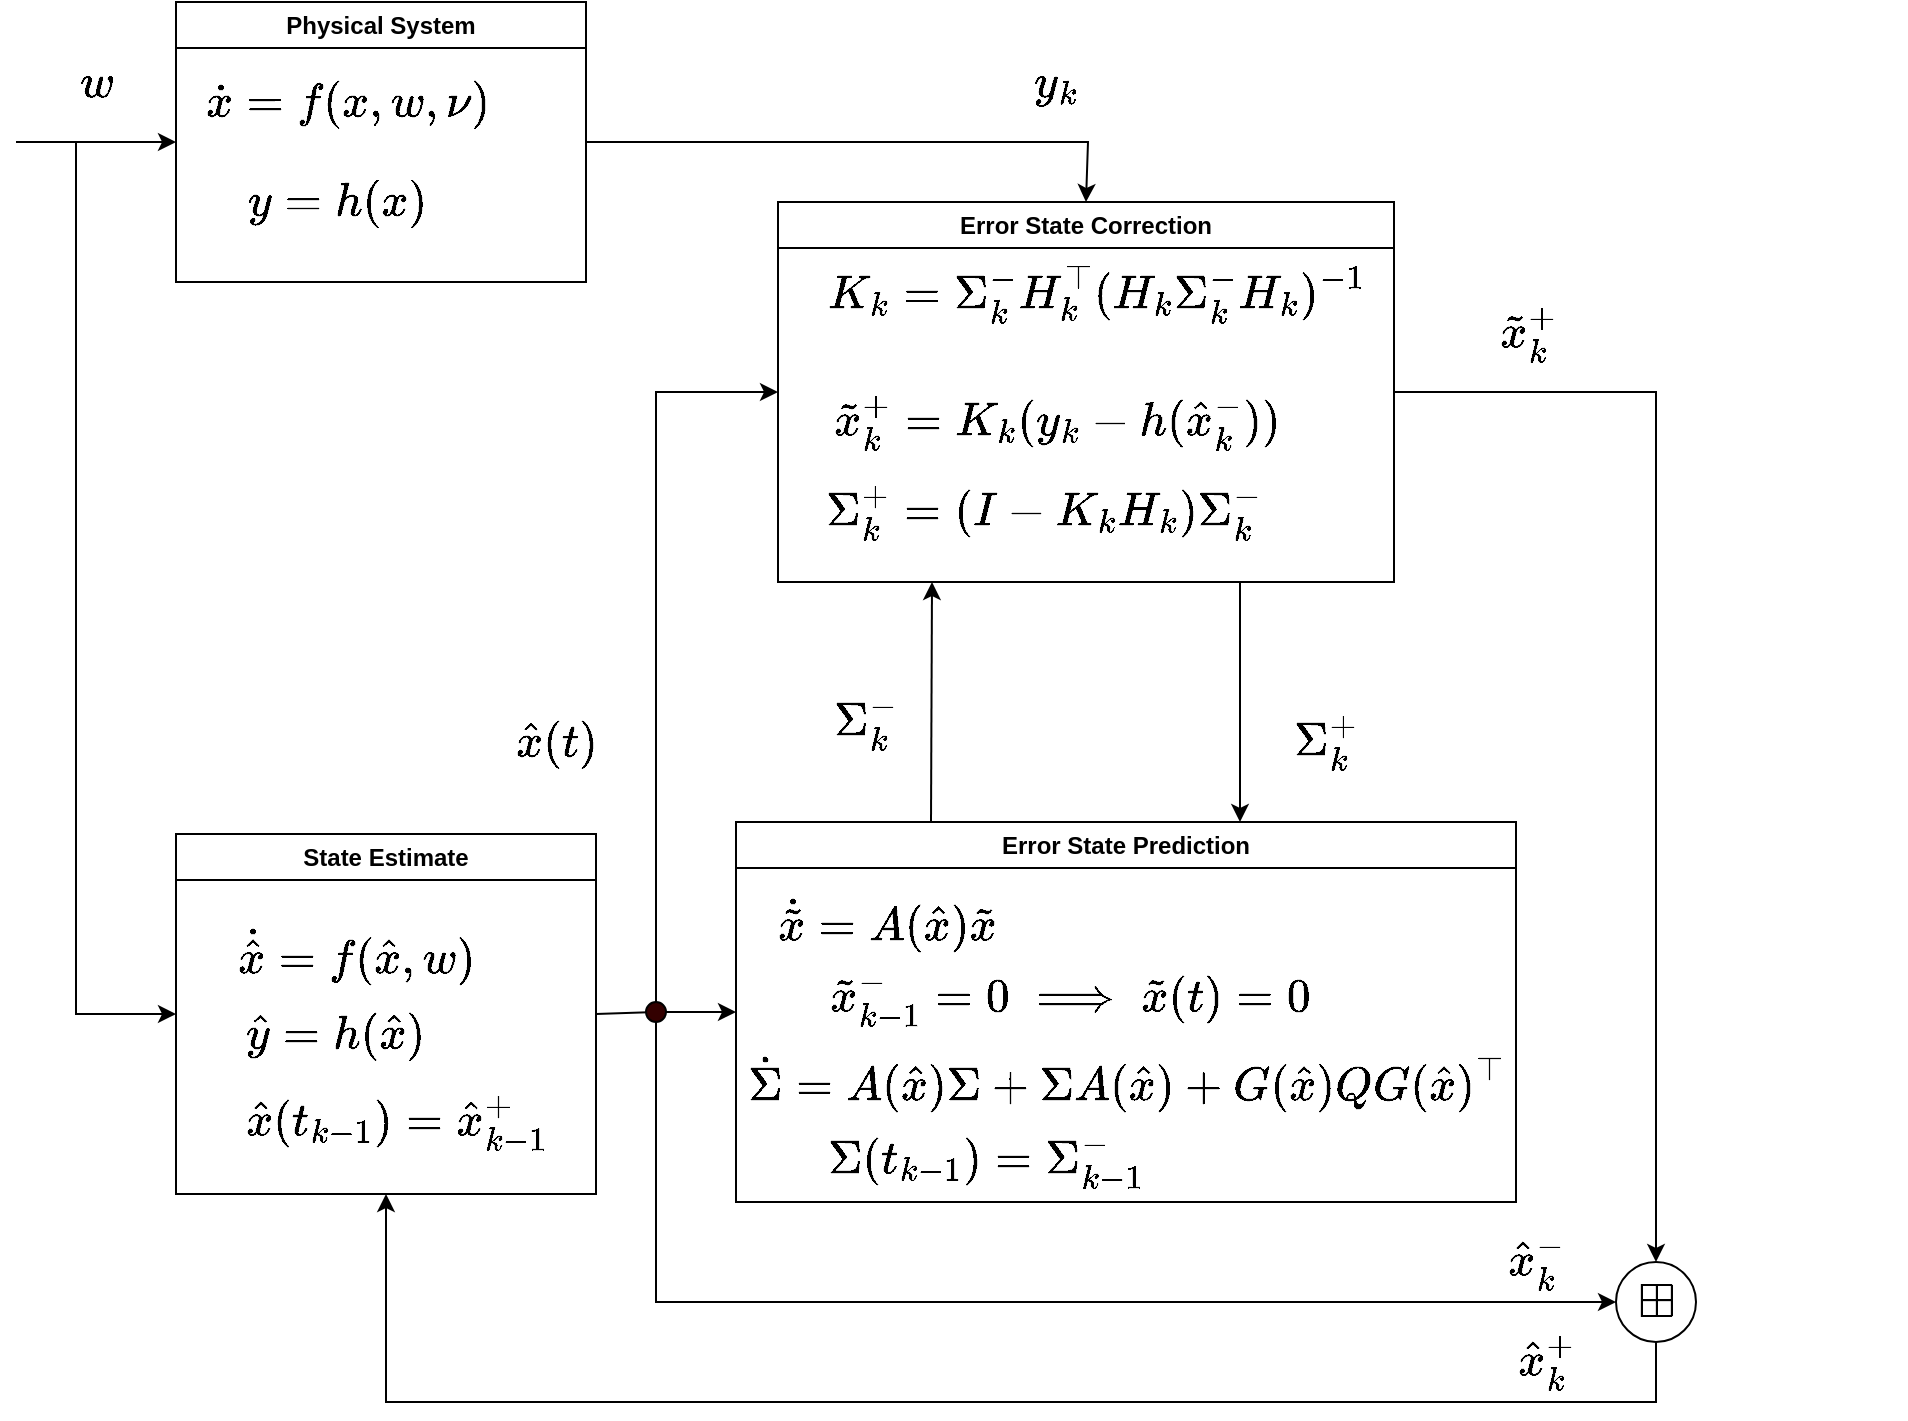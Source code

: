<mxfile version="20.8.16" type="device"><diagram name="Page-1" id="_il2WPFkDaWKBufmV46b"><mxGraphModel dx="1242" dy="878" grid="1" gridSize="10" guides="1" tooltips="1" connect="1" arrows="1" fold="1" page="1" pageScale="1" pageWidth="850" pageHeight="1100" math="1" shadow="0"><root><mxCell id="0"/><mxCell id="1" parent="0"/><mxCell id="ASzktHrnQycSI11mMBRJ-1" value="Physical System" style="swimlane;whiteSpace=wrap;html=1;" parent="1" vertex="1"><mxGeometry x="90" y="70" width="205" height="140" as="geometry"/></mxCell><mxCell id="ASzktHrnQycSI11mMBRJ-3" value="&lt;font style=&quot;font-size: 20px;&quot;&gt;$$y = h(x)$$&lt;/font&gt;" style="text;html=1;align=center;verticalAlign=middle;resizable=0;points=[];autosize=1;strokeColor=none;fillColor=none;" parent="ASzktHrnQycSI11mMBRJ-1" vertex="1"><mxGeometry x="10" y="80" width="140" height="40" as="geometry"/></mxCell><mxCell id="ASzktHrnQycSI11mMBRJ-2" value="&lt;font style=&quot;font-size: 20px;&quot;&gt;$$\dot{x} = f(x, w, \nu)$$&lt;/font&gt;" style="text;html=1;align=center;verticalAlign=middle;resizable=0;points=[];autosize=1;strokeColor=none;fillColor=none;" parent="ASzktHrnQycSI11mMBRJ-1" vertex="1"><mxGeometry x="-35" y="30" width="240" height="40" as="geometry"/></mxCell><mxCell id="ASzktHrnQycSI11mMBRJ-4" value="State Estimate" style="swimlane;whiteSpace=wrap;html=1;" parent="1" vertex="1"><mxGeometry x="90" y="486" width="210" height="180" as="geometry"/></mxCell><mxCell id="ASzktHrnQycSI11mMBRJ-5" value="&lt;font style=&quot;font-size: 20px;&quot;&gt;$$\dot{\hat{x}} = f(\hat{x}, w)$$&lt;/font&gt;" style="text;html=1;align=center;verticalAlign=middle;resizable=0;points=[];autosize=1;strokeColor=none;fillColor=none;" parent="ASzktHrnQycSI11mMBRJ-4" vertex="1"><mxGeometry x="-60" y="40" width="300" height="40" as="geometry"/></mxCell><mxCell id="ASzktHrnQycSI11mMBRJ-6" value="&lt;font style=&quot;font-size: 20px;&quot;&gt;$$\hat{y} = h(\hat{x})$$&lt;/font&gt;" style="text;html=1;align=center;verticalAlign=middle;resizable=0;points=[];autosize=1;strokeColor=none;fillColor=none;" parent="ASzktHrnQycSI11mMBRJ-4" vertex="1"><mxGeometry x="-36" y="80" width="230" height="40" as="geometry"/></mxCell><mxCell id="ASzktHrnQycSI11mMBRJ-7" value="&lt;font style=&quot;font-size: 20px;&quot;&gt;$$\hat{x}(t_{k-1})=\hat{x}^+_{k-1}$$&lt;/font&gt;" style="text;html=1;align=center;verticalAlign=middle;resizable=0;points=[];autosize=1;strokeColor=none;fillColor=none;" parent="ASzktHrnQycSI11mMBRJ-4" vertex="1"><mxGeometry x="-60" y="125" width="340" height="40" as="geometry"/></mxCell><mxCell id="ASzktHrnQycSI11mMBRJ-8" value="" style="endArrow=classic;html=1;rounded=0;fontSize=20;entryX=0;entryY=0.5;entryDx=0;entryDy=0;" parent="1" target="ASzktHrnQycSI11mMBRJ-1" edge="1"><mxGeometry width="50" height="50" relative="1" as="geometry"><mxPoint x="10" y="140" as="sourcePoint"/><mxPoint x="90" y="160" as="targetPoint"/></mxGeometry></mxCell><mxCell id="ASzktHrnQycSI11mMBRJ-9" value="$$w$$" style="text;html=1;align=center;verticalAlign=middle;resizable=0;points=[];autosize=1;strokeColor=none;fillColor=none;fontSize=20;" parent="1" vertex="1"><mxGeometry x="10" y="90" width="80" height="40" as="geometry"/></mxCell><mxCell id="ASzktHrnQycSI11mMBRJ-10" value="" style="endArrow=classic;html=1;rounded=0;fontSize=20;entryX=0;entryY=0.5;entryDx=0;entryDy=0;" parent="1" target="ASzktHrnQycSI11mMBRJ-4" edge="1"><mxGeometry width="50" height="50" relative="1" as="geometry"><mxPoint x="40" y="140" as="sourcePoint"/><mxPoint x="450" y="320" as="targetPoint"/><Array as="points"><mxPoint x="40" y="576"/></Array></mxGeometry></mxCell><mxCell id="ASzktHrnQycSI11mMBRJ-12" value="Error State Prediction" style="swimlane;whiteSpace=wrap;html=1;" parent="1" vertex="1"><mxGeometry x="370" y="480" width="390" height="190" as="geometry"/></mxCell><mxCell id="ASzktHrnQycSI11mMBRJ-13" value="&lt;font style=&quot;font-size: 20px;&quot;&gt;$$\dot{\tilde{x}} = A(\hat{x})\tilde{x}$$&lt;/font&gt;" style="text;html=1;align=center;verticalAlign=middle;resizable=0;points=[];autosize=1;strokeColor=none;fillColor=none;" parent="ASzktHrnQycSI11mMBRJ-12" vertex="1"><mxGeometry x="-100" y="30" width="350" height="40" as="geometry"/></mxCell><mxCell id="ASzktHrnQycSI11mMBRJ-14" value="&lt;font style=&quot;font-size: 20px;&quot;&gt;$$\tilde{x}_{k-1}^-=0&lt;br&gt;\implies \tilde{x}(t)=0$$&lt;/font&gt;" style="text;html=1;align=center;verticalAlign=middle;resizable=0;points=[];autosize=1;strokeColor=none;fillColor=none;" parent="ASzktHrnQycSI11mMBRJ-12" vertex="1"><mxGeometry x="52" y="59" width="230" height="60" as="geometry"/></mxCell><mxCell id="ASzktHrnQycSI11mMBRJ-17" value="&lt;span style=&quot;font-size: 20px;&quot;&gt;$$\dot{\Sigma} = A(\hat{x})\Sigma + \Sigma A(\hat{x}) + G(\hat{x}) Q G(\hat{x})^\top$$&lt;/span&gt;" style="text;html=1;align=center;verticalAlign=middle;resizable=0;points=[];autosize=1;strokeColor=none;fillColor=none;" parent="ASzktHrnQycSI11mMBRJ-12" vertex="1"><mxGeometry x="-195" y="110" width="780" height="40" as="geometry"/></mxCell><mxCell id="ASzktHrnQycSI11mMBRJ-18" value="&lt;span style=&quot;font-size: 20px;&quot;&gt;$$\Sigma(t_{k-1}) = \Sigma_{k-1}^-$$&lt;/span&gt;" style="text;html=1;align=center;verticalAlign=middle;resizable=0;points=[];autosize=1;strokeColor=none;fillColor=none;" parent="ASzktHrnQycSI11mMBRJ-12" vertex="1"><mxGeometry x="-50" y="150" width="350" height="40" as="geometry"/></mxCell><mxCell id="ASzktHrnQycSI11mMBRJ-15" value="" style="endArrow=classic;html=1;rounded=0;fontSize=20;entryX=0;entryY=0.5;entryDx=0;entryDy=0;exitX=1;exitY=0.5;exitDx=0;exitDy=0;" parent="1" source="ASzktHrnQycSI11mMBRJ-4" target="ASzktHrnQycSI11mMBRJ-12" edge="1"><mxGeometry width="50" height="50" relative="1" as="geometry"><mxPoint x="20" y="170" as="sourcePoint"/><mxPoint x="100" y="170" as="targetPoint"/><Array as="points"><mxPoint x="330" y="575"/></Array></mxGeometry></mxCell><mxCell id="ASzktHrnQycSI11mMBRJ-16" value="$$\hat{x}(t)$$" style="text;html=1;align=center;verticalAlign=middle;resizable=0;points=[];autosize=1;strokeColor=none;fillColor=none;fontSize=20;" parent="1" vertex="1"><mxGeometry x="210" y="420" width="140" height="40" as="geometry"/></mxCell><mxCell id="ASzktHrnQycSI11mMBRJ-19" value="Error State Correction" style="swimlane;whiteSpace=wrap;html=1;" parent="1" vertex="1"><mxGeometry x="391" y="170" width="308" height="190" as="geometry"/></mxCell><mxCell id="ASzktHrnQycSI11mMBRJ-22" value="&lt;span style=&quot;font-size: 20px;&quot;&gt;$$\Sigma_k^+=(I-K_kH_k)\Sigma_k^-$$&lt;/span&gt;" style="text;html=1;align=center;verticalAlign=middle;resizable=0;points=[];autosize=1;strokeColor=none;fillColor=none;" parent="ASzktHrnQycSI11mMBRJ-19" vertex="1"><mxGeometry x="-57" y="135" width="380" height="40" as="geometry"/></mxCell><mxCell id="ASzktHrnQycSI11mMBRJ-20" value="&lt;font style=&quot;font-size: 20px;&quot;&gt;$$K_k=\Sigma_k^-H_k^\top(H_k\Sigma_k^-H_k)^{-1}$$&lt;/font&gt;" style="text;html=1;align=center;verticalAlign=middle;resizable=0;points=[];autosize=1;strokeColor=none;fillColor=none;" parent="ASzktHrnQycSI11mMBRJ-19" vertex="1"><mxGeometry x="-101" y="26" width="520" height="40" as="geometry"/></mxCell><mxCell id="ASzktHrnQycSI11mMBRJ-21" value="&lt;font style=&quot;font-size: 20px;&quot;&gt;$$\tilde{x}_k^+ = K_k (y_k - h(\hat{x}_k^-))$$&lt;/font&gt;" style="text;html=1;align=center;verticalAlign=middle;resizable=0;points=[];autosize=1;strokeColor=none;fillColor=none;" parent="ASzktHrnQycSI11mMBRJ-19" vertex="1"><mxGeometry x="-71" y="90" width="420" height="40" as="geometry"/></mxCell><mxCell id="ASzktHrnQycSI11mMBRJ-25" value="" style="endArrow=classic;html=1;rounded=0;fontSize=20;exitX=0.25;exitY=0;exitDx=0;exitDy=0;entryX=0.25;entryY=1;entryDx=0;entryDy=0;" parent="1" source="ASzktHrnQycSI11mMBRJ-12" target="ASzktHrnQycSI11mMBRJ-19" edge="1"><mxGeometry width="50" height="50" relative="1" as="geometry"><mxPoint x="750" y="282" as="sourcePoint"/><mxPoint x="812" y="282" as="targetPoint"/><Array as="points"/></mxGeometry></mxCell><mxCell id="ASzktHrnQycSI11mMBRJ-29" value="" style="endArrow=classic;html=1;rounded=0;fontSize=20;entryX=0;entryY=0.5;entryDx=0;entryDy=0;" parent="1" target="ASzktHrnQycSI11mMBRJ-19" edge="1"><mxGeometry width="50" height="50" relative="1" as="geometry"><mxPoint x="330" y="574" as="sourcePoint"/><mxPoint x="370" y="310" as="targetPoint"/><Array as="points"><mxPoint x="330" y="265"/></Array></mxGeometry></mxCell><mxCell id="ASzktHrnQycSI11mMBRJ-31" value="$$\boxplus$$" style="ellipse;whiteSpace=wrap;html=1;fontSize=20;" parent="1" vertex="1"><mxGeometry x="810" y="700" width="40" height="40" as="geometry"/></mxCell><mxCell id="ASzktHrnQycSI11mMBRJ-32" value="" style="endArrow=classic;html=1;rounded=0;fontSize=20;exitX=1;exitY=0.5;exitDx=0;exitDy=0;entryX=0.5;entryY=0;entryDx=0;entryDy=0;" parent="1" source="ASzktHrnQycSI11mMBRJ-19" target="ASzktHrnQycSI11mMBRJ-31" edge="1"><mxGeometry width="50" height="50" relative="1" as="geometry"><mxPoint x="1160" y="290" as="sourcePoint"/><mxPoint x="1180" y="460" as="targetPoint"/><Array as="points"><mxPoint x="830" y="265"/></Array></mxGeometry></mxCell><mxCell id="ASzktHrnQycSI11mMBRJ-33" value="" style="endArrow=classic;html=1;rounded=0;fontSize=20;exitX=0.5;exitY=1;exitDx=0;exitDy=0;entryX=0.5;entryY=1;entryDx=0;entryDy=0;" parent="1" source="ASzktHrnQycSI11mMBRJ-31" target="ASzktHrnQycSI11mMBRJ-4" edge="1"><mxGeometry width="50" height="50" relative="1" as="geometry"><mxPoint x="860" y="190" as="sourcePoint"/><mxPoint x="720" y="800" as="targetPoint"/><Array as="points"><mxPoint x="830" y="770"/><mxPoint x="195" y="770"/></Array></mxGeometry></mxCell><mxCell id="ASzktHrnQycSI11mMBRJ-34" value="" style="endArrow=classic;html=1;rounded=0;fontSize=20;entryX=0;entryY=0.5;entryDx=0;entryDy=0;" parent="1" target="ASzktHrnQycSI11mMBRJ-31" edge="1"><mxGeometry width="50" height="50" relative="1" as="geometry"><mxPoint x="330" y="576" as="sourcePoint"/><mxPoint x="1250" y="490" as="targetPoint"/><Array as="points"><mxPoint x="330" y="720"/></Array></mxGeometry></mxCell><mxCell id="ASzktHrnQycSI11mMBRJ-36" value="$$\tilde{x}_k^+$$" style="text;html=1;align=center;verticalAlign=middle;resizable=0;points=[];autosize=1;strokeColor=none;fillColor=none;fontSize=20;" parent="1" vertex="1"><mxGeometry x="676" y="216" width="180" height="40" as="geometry"/></mxCell><mxCell id="ASzktHrnQycSI11mMBRJ-37" value="$$\hat{x}_k^+$$" style="text;html=1;align=center;verticalAlign=middle;resizable=0;points=[];autosize=1;strokeColor=none;fillColor=none;fontSize=20;" parent="1" vertex="1"><mxGeometry x="690" y="730" width="170" height="40" as="geometry"/></mxCell><mxCell id="ASzktHrnQycSI11mMBRJ-38" value="$$\hat{x}_k^-$$" style="text;html=1;align=center;verticalAlign=middle;resizable=0;points=[];autosize=1;strokeColor=none;fillColor=none;fontSize=20;" parent="1" vertex="1"><mxGeometry x="690" y="680" width="160" height="40" as="geometry"/></mxCell><mxCell id="ASzktHrnQycSI11mMBRJ-39" value="" style="endArrow=classic;html=1;rounded=0;fontSize=20;entryX=0.5;entryY=0;entryDx=0;entryDy=0;exitX=1;exitY=0.5;exitDx=0;exitDy=0;" parent="1" source="ASzktHrnQycSI11mMBRJ-1" target="ASzktHrnQycSI11mMBRJ-19" edge="1"><mxGeometry width="50" height="50" relative="1" as="geometry"><mxPoint x="300" y="150" as="sourcePoint"/><mxPoint x="370" y="310" as="targetPoint"/><Array as="points"><mxPoint x="546" y="140"/></Array></mxGeometry></mxCell><mxCell id="ASzktHrnQycSI11mMBRJ-40" value="$$y_k$$" style="text;html=1;align=center;verticalAlign=middle;resizable=0;points=[];autosize=1;strokeColor=none;fillColor=none;fontSize=20;" parent="1" vertex="1"><mxGeometry x="480" y="90" width="100" height="40" as="geometry"/></mxCell><mxCell id="ASzktHrnQycSI11mMBRJ-28" value="$$\Sigma_k^-$$" style="text;html=1;align=center;verticalAlign=middle;resizable=0;points=[];autosize=1;strokeColor=none;fillColor=none;fontSize=20;" parent="1" vertex="1"><mxGeometry x="350" y="410" width="170" height="40" as="geometry"/></mxCell><mxCell id="ASzktHrnQycSI11mMBRJ-42" value="" style="endArrow=none;html=1;rounded=0;fontSize=20;entryX=0.75;entryY=1;entryDx=0;entryDy=0;endFill=0;startArrow=classic;startFill=1;" parent="1" target="ASzktHrnQycSI11mMBRJ-19" edge="1"><mxGeometry width="50" height="50" relative="1" as="geometry"><mxPoint x="622" y="480" as="sourcePoint"/><mxPoint x="814" y="353" as="targetPoint"/><Array as="points"><mxPoint x="622" y="420"/></Array></mxGeometry></mxCell><mxCell id="ASzktHrnQycSI11mMBRJ-43" value="$$\Sigma_k^+$$" style="text;html=1;align=center;verticalAlign=middle;resizable=0;points=[];autosize=1;strokeColor=none;fillColor=none;fontSize=20;" parent="1" vertex="1"><mxGeometry x="580" y="420" width="170" height="40" as="geometry"/></mxCell><mxCell id="ASzktHrnQycSI11mMBRJ-46" value="" style="ellipse;whiteSpace=wrap;html=1;fontSize=20;fillColor=#330000;" parent="1" vertex="1"><mxGeometry x="325" y="570" width="10" height="10" as="geometry"/></mxCell></root></mxGraphModel></diagram></mxfile>